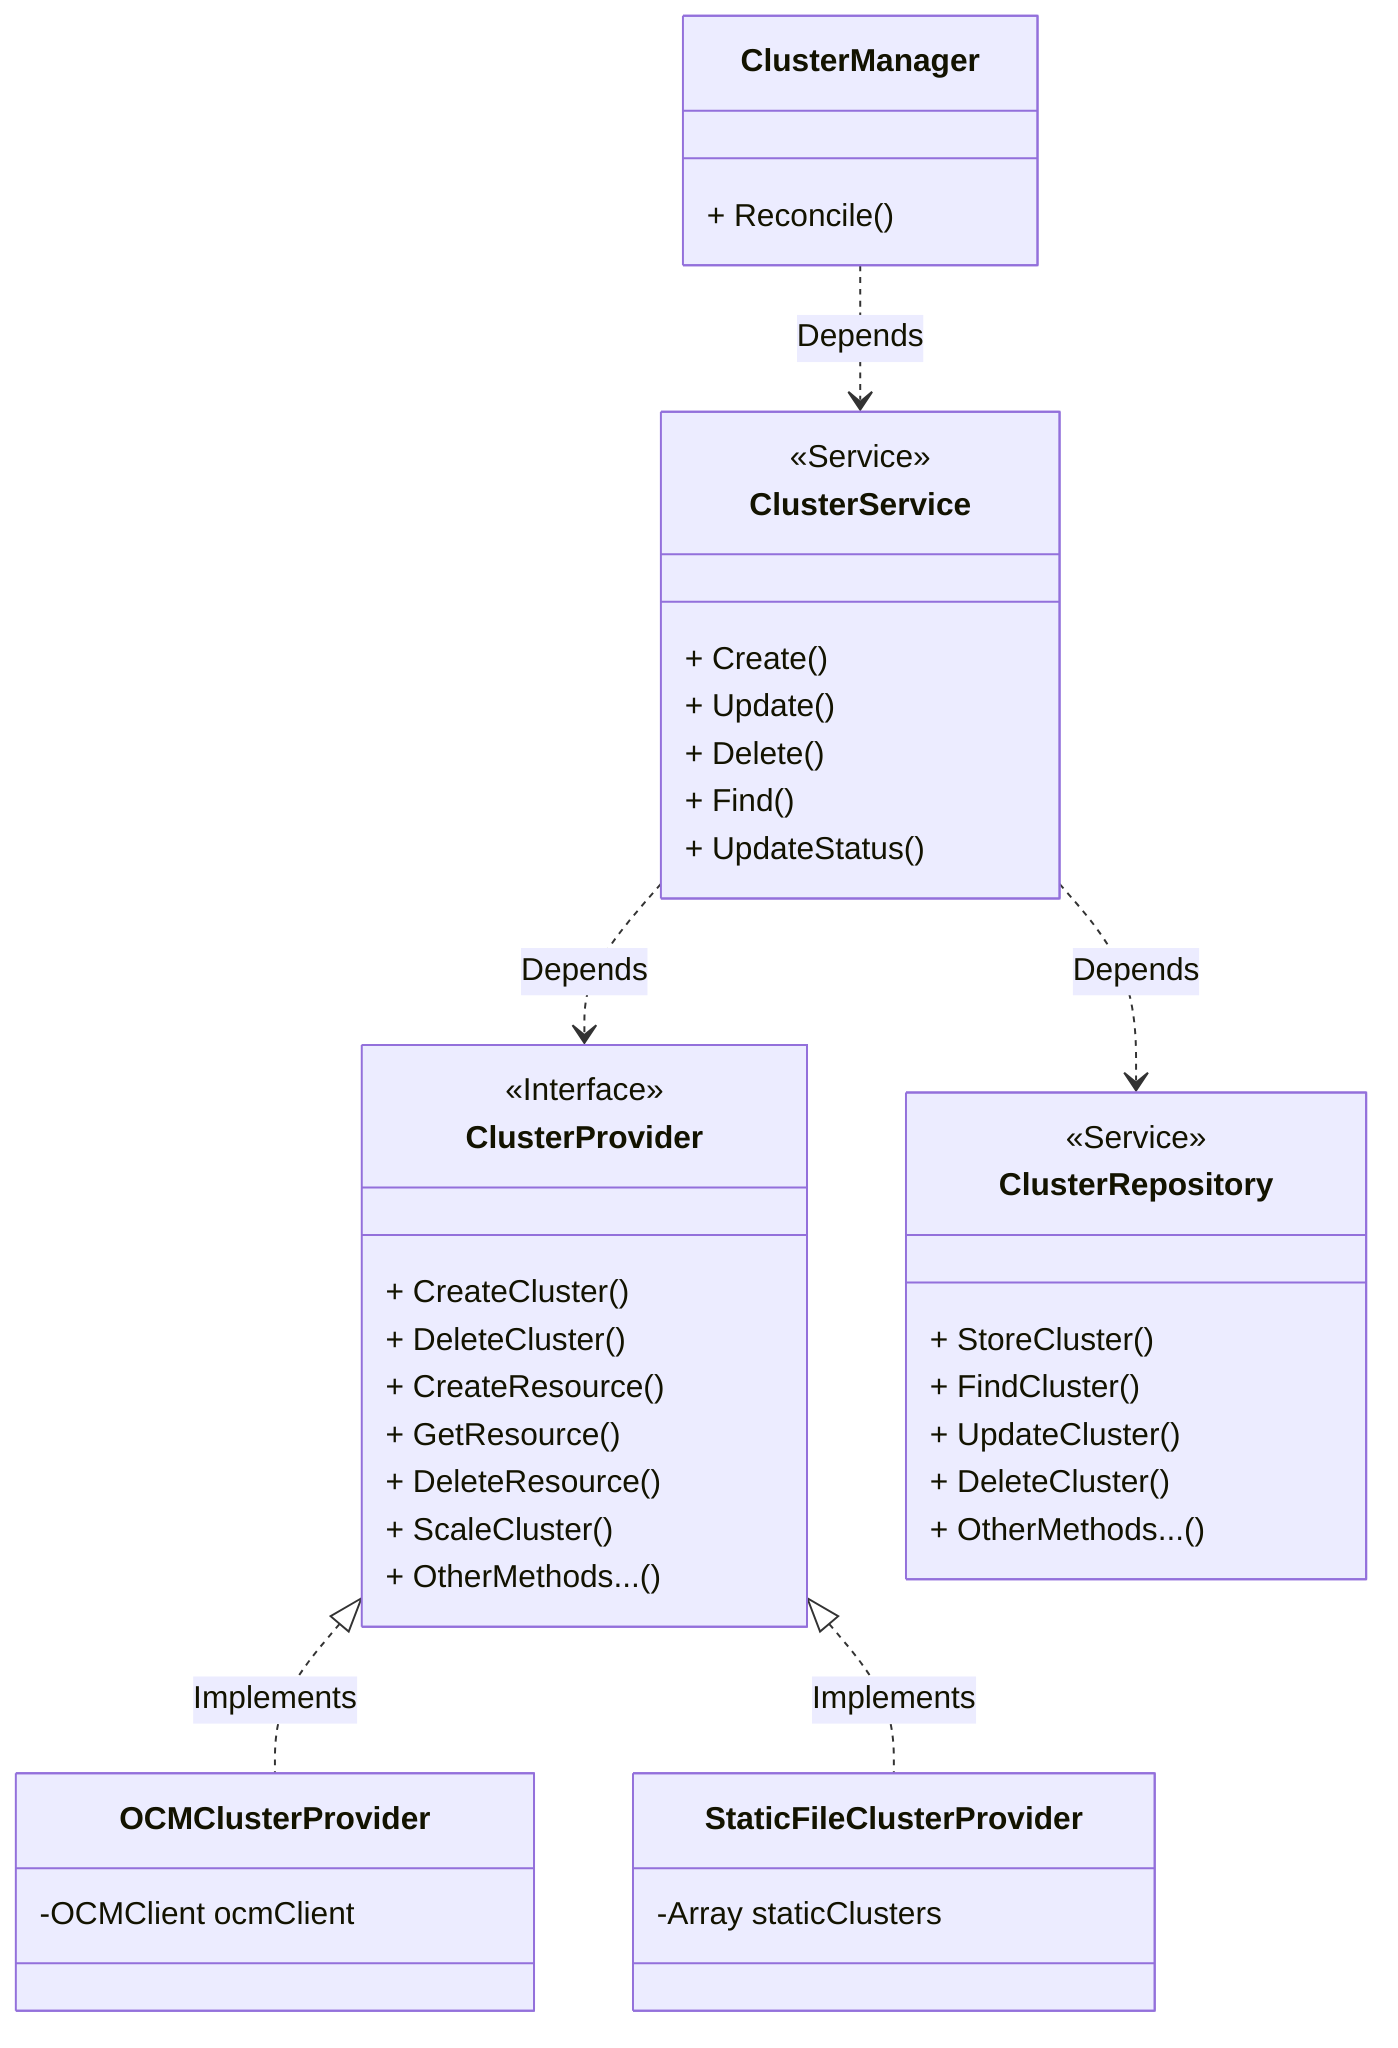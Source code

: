 classDiagram
  
  class ClusterProvider {
      <<Interface>>
      + CreateCluster()
      + DeleteCluster()
      + CreateResource()
      + GetResource()
      + DeleteResource()
      + ScaleCluster()
      + OtherMethods...()
  }
  class OCMClusterProvider{
      -OCMClient ocmClient
  }
  class StaticFileClusterProvider {
      -Array staticClusters
  }
  class ClusterRepository {
      <<Service>>
      + StoreCluster()
      + FindCluster()
      + UpdateCluster()
      + DeleteCluster()
      + OtherMethods...()
  }
  class ClusterService {
      <<Service>>
      + Create()
      + Update()
      + Delete()
      + Find()
      + UpdateStatus()
  }

  class ClusterManager {
      + Reconcile()
  }

  ClusterProvider <|.. OCMClusterProvider: Implements
  ClusterProvider <|.. StaticFileClusterProvider: Implements
  ClusterService ..> ClusterProvider: Depends
  ClusterService ..> ClusterRepository: Depends
  ClusterManager ..> ClusterService: Depends